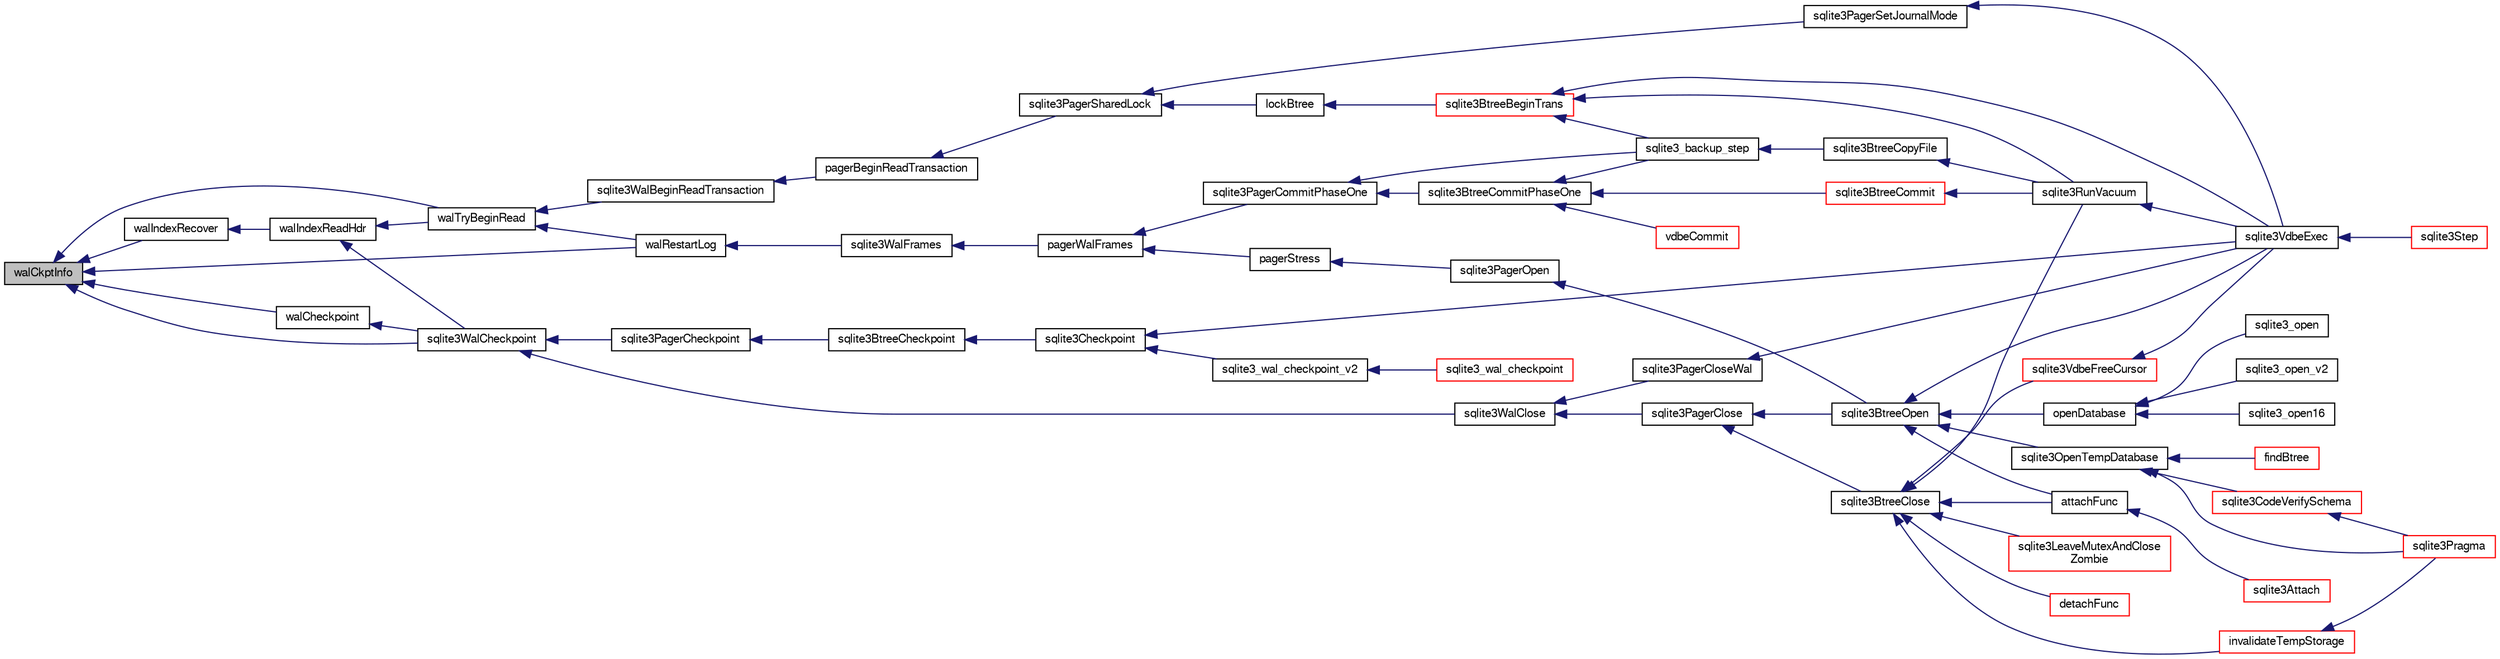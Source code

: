 digraph "walCkptInfo"
{
  edge [fontname="FreeSans",fontsize="10",labelfontname="FreeSans",labelfontsize="10"];
  node [fontname="FreeSans",fontsize="10",shape=record];
  rankdir="LR";
  Node892445 [label="walCkptInfo",height=0.2,width=0.4,color="black", fillcolor="grey75", style="filled", fontcolor="black"];
  Node892445 -> Node892446 [dir="back",color="midnightblue",fontsize="10",style="solid",fontname="FreeSans"];
  Node892446 [label="walIndexRecover",height=0.2,width=0.4,color="black", fillcolor="white", style="filled",URL="$sqlite3_8c.html#ab4ee99f3710323acbeb6c495dd18d205"];
  Node892446 -> Node892447 [dir="back",color="midnightblue",fontsize="10",style="solid",fontname="FreeSans"];
  Node892447 [label="walIndexReadHdr",height=0.2,width=0.4,color="black", fillcolor="white", style="filled",URL="$sqlite3_8c.html#a66529e9c71a2bef92c4eb34bdd3a72a2"];
  Node892447 -> Node892448 [dir="back",color="midnightblue",fontsize="10",style="solid",fontname="FreeSans"];
  Node892448 [label="walTryBeginRead",height=0.2,width=0.4,color="black", fillcolor="white", style="filled",URL="$sqlite3_8c.html#a7145b08b2ade973da4b1f5882e2fa21f"];
  Node892448 -> Node892449 [dir="back",color="midnightblue",fontsize="10",style="solid",fontname="FreeSans"];
  Node892449 [label="sqlite3WalBeginReadTransaction",height=0.2,width=0.4,color="black", fillcolor="white", style="filled",URL="$sqlite3_8c.html#a4a23329d9a3206642b307e6d22635f95"];
  Node892449 -> Node892450 [dir="back",color="midnightblue",fontsize="10",style="solid",fontname="FreeSans"];
  Node892450 [label="pagerBeginReadTransaction",height=0.2,width=0.4,color="black", fillcolor="white", style="filled",URL="$sqlite3_8c.html#a4a484b6c404f96050418d965e3cc17a1"];
  Node892450 -> Node892451 [dir="back",color="midnightblue",fontsize="10",style="solid",fontname="FreeSans"];
  Node892451 [label="sqlite3PagerSharedLock",height=0.2,width=0.4,color="black", fillcolor="white", style="filled",URL="$sqlite3_8c.html#a58c197b629fb6eaacf96c7add57c70df"];
  Node892451 -> Node892452 [dir="back",color="midnightblue",fontsize="10",style="solid",fontname="FreeSans"];
  Node892452 [label="sqlite3PagerSetJournalMode",height=0.2,width=0.4,color="black", fillcolor="white", style="filled",URL="$sqlite3_8c.html#afb929a0a4553cda84de16180ddbd09f7"];
  Node892452 -> Node892453 [dir="back",color="midnightblue",fontsize="10",style="solid",fontname="FreeSans"];
  Node892453 [label="sqlite3VdbeExec",height=0.2,width=0.4,color="black", fillcolor="white", style="filled",URL="$sqlite3_8c.html#a8ce40a614bdc56719c4d642b1e4dfb21"];
  Node892453 -> Node892454 [dir="back",color="midnightblue",fontsize="10",style="solid",fontname="FreeSans"];
  Node892454 [label="sqlite3Step",height=0.2,width=0.4,color="red", fillcolor="white", style="filled",URL="$sqlite3_8c.html#a3f2872e873e2758a4beedad1d5113554"];
  Node892451 -> Node892714 [dir="back",color="midnightblue",fontsize="10",style="solid",fontname="FreeSans"];
  Node892714 [label="lockBtree",height=0.2,width=0.4,color="black", fillcolor="white", style="filled",URL="$sqlite3_8c.html#a5b808194d3178be15705a420265cee9d"];
  Node892714 -> Node892715 [dir="back",color="midnightblue",fontsize="10",style="solid",fontname="FreeSans"];
  Node892715 [label="sqlite3BtreeBeginTrans",height=0.2,width=0.4,color="red", fillcolor="white", style="filled",URL="$sqlite3_8c.html#a52d6706df15c67c22aa7d0e290c16bf5"];
  Node892715 -> Node892666 [dir="back",color="midnightblue",fontsize="10",style="solid",fontname="FreeSans"];
  Node892666 [label="sqlite3_backup_step",height=0.2,width=0.4,color="black", fillcolor="white", style="filled",URL="$sqlite3_8h.html#a1699b75e98d082eebc465a9e64c35269"];
  Node892666 -> Node892667 [dir="back",color="midnightblue",fontsize="10",style="solid",fontname="FreeSans"];
  Node892667 [label="sqlite3BtreeCopyFile",height=0.2,width=0.4,color="black", fillcolor="white", style="filled",URL="$sqlite3_8c.html#a4d9e19a79f0d5c1dfcef0bd137ae83f9"];
  Node892667 -> Node892639 [dir="back",color="midnightblue",fontsize="10",style="solid",fontname="FreeSans"];
  Node892639 [label="sqlite3RunVacuum",height=0.2,width=0.4,color="black", fillcolor="white", style="filled",URL="$sqlite3_8c.html#a5e83ddc7b3e7e8e79ad5d1fc92de1d2f"];
  Node892639 -> Node892453 [dir="back",color="midnightblue",fontsize="10",style="solid",fontname="FreeSans"];
  Node892715 -> Node892453 [dir="back",color="midnightblue",fontsize="10",style="solid",fontname="FreeSans"];
  Node892715 -> Node892639 [dir="back",color="midnightblue",fontsize="10",style="solid",fontname="FreeSans"];
  Node892448 -> Node892717 [dir="back",color="midnightblue",fontsize="10",style="solid",fontname="FreeSans"];
  Node892717 [label="walRestartLog",height=0.2,width=0.4,color="black", fillcolor="white", style="filled",URL="$sqlite3_8c.html#a12a2a8718a33ce32fc99f83239a4d491"];
  Node892717 -> Node892718 [dir="back",color="midnightblue",fontsize="10",style="solid",fontname="FreeSans"];
  Node892718 [label="sqlite3WalFrames",height=0.2,width=0.4,color="black", fillcolor="white", style="filled",URL="$sqlite3_8c.html#af9606aac275558d3b96c83b2bff2d717"];
  Node892718 -> Node892719 [dir="back",color="midnightblue",fontsize="10",style="solid",fontname="FreeSans"];
  Node892719 [label="pagerWalFrames",height=0.2,width=0.4,color="black", fillcolor="white", style="filled",URL="$sqlite3_8c.html#a1675dba6bfeb50d8aa8a0509103fd004"];
  Node892719 -> Node892720 [dir="back",color="midnightblue",fontsize="10",style="solid",fontname="FreeSans"];
  Node892720 [label="pagerStress",height=0.2,width=0.4,color="black", fillcolor="white", style="filled",URL="$sqlite3_8c.html#abb21a3a371038e9e3e69af0f21a1b386"];
  Node892720 -> Node892721 [dir="back",color="midnightblue",fontsize="10",style="solid",fontname="FreeSans"];
  Node892721 [label="sqlite3PagerOpen",height=0.2,width=0.4,color="black", fillcolor="white", style="filled",URL="$sqlite3_8c.html#a5b4a74e8a1754922c482b7af19b30611"];
  Node892721 -> Node892722 [dir="back",color="midnightblue",fontsize="10",style="solid",fontname="FreeSans"];
  Node892722 [label="sqlite3BtreeOpen",height=0.2,width=0.4,color="black", fillcolor="white", style="filled",URL="$sqlite3_8c.html#a13dcb44dc34af6ce9d38de9c5aa975f9"];
  Node892722 -> Node892453 [dir="back",color="midnightblue",fontsize="10",style="solid",fontname="FreeSans"];
  Node892722 -> Node892481 [dir="back",color="midnightblue",fontsize="10",style="solid",fontname="FreeSans"];
  Node892481 [label="attachFunc",height=0.2,width=0.4,color="black", fillcolor="white", style="filled",URL="$sqlite3_8c.html#a69cb751a7da501b9a0aa37e0d7c3eaf7"];
  Node892481 -> Node892482 [dir="back",color="midnightblue",fontsize="10",style="solid",fontname="FreeSans"];
  Node892482 [label="sqlite3Attach",height=0.2,width=0.4,color="red", fillcolor="white", style="filled",URL="$sqlite3_8c.html#ae0907fe0b43cc1b4c7e6a16213e8546f"];
  Node892722 -> Node892723 [dir="back",color="midnightblue",fontsize="10",style="solid",fontname="FreeSans"];
  Node892723 [label="sqlite3OpenTempDatabase",height=0.2,width=0.4,color="black", fillcolor="white", style="filled",URL="$sqlite3_8c.html#aaf3088380b731428b72d3b5777f93755"];
  Node892723 -> Node892658 [dir="back",color="midnightblue",fontsize="10",style="solid",fontname="FreeSans"];
  Node892658 [label="findBtree",height=0.2,width=0.4,color="red", fillcolor="white", style="filled",URL="$sqlite3_8c.html#ab4ee5743b77efd7f8832bf0b9315f973"];
  Node892723 -> Node892724 [dir="back",color="midnightblue",fontsize="10",style="solid",fontname="FreeSans"];
  Node892724 [label="sqlite3CodeVerifySchema",height=0.2,width=0.4,color="red", fillcolor="white", style="filled",URL="$sqlite3_8c.html#ad9d8708d96f8416ec59ebf41c57000f9"];
  Node892724 -> Node892531 [dir="back",color="midnightblue",fontsize="10",style="solid",fontname="FreeSans"];
  Node892531 [label="sqlite3Pragma",height=0.2,width=0.4,color="red", fillcolor="white", style="filled",URL="$sqlite3_8c.html#a111391370f58f8e6a6eca51fd34d62ed"];
  Node892723 -> Node892531 [dir="back",color="midnightblue",fontsize="10",style="solid",fontname="FreeSans"];
  Node892722 -> Node892688 [dir="back",color="midnightblue",fontsize="10",style="solid",fontname="FreeSans"];
  Node892688 [label="openDatabase",height=0.2,width=0.4,color="black", fillcolor="white", style="filled",URL="$sqlite3_8c.html#a6a9c3bc3a64234e863413f41db473758"];
  Node892688 -> Node892689 [dir="back",color="midnightblue",fontsize="10",style="solid",fontname="FreeSans"];
  Node892689 [label="sqlite3_open",height=0.2,width=0.4,color="black", fillcolor="white", style="filled",URL="$sqlite3_8h.html#a97ba966ed1acc38409786258268f5f71"];
  Node892688 -> Node892690 [dir="back",color="midnightblue",fontsize="10",style="solid",fontname="FreeSans"];
  Node892690 [label="sqlite3_open_v2",height=0.2,width=0.4,color="black", fillcolor="white", style="filled",URL="$sqlite3_8h.html#a140fe275b6975dc867cea50a65a217c4"];
  Node892688 -> Node892691 [dir="back",color="midnightblue",fontsize="10",style="solid",fontname="FreeSans"];
  Node892691 [label="sqlite3_open16",height=0.2,width=0.4,color="black", fillcolor="white", style="filled",URL="$sqlite3_8h.html#adbc401bb96713f32e553db32f6f3ca33"];
  Node892719 -> Node892728 [dir="back",color="midnightblue",fontsize="10",style="solid",fontname="FreeSans"];
  Node892728 [label="sqlite3PagerCommitPhaseOne",height=0.2,width=0.4,color="black", fillcolor="white", style="filled",URL="$sqlite3_8c.html#a2baf986bff9120486e9acc5951494ea7"];
  Node892728 -> Node892729 [dir="back",color="midnightblue",fontsize="10",style="solid",fontname="FreeSans"];
  Node892729 [label="sqlite3BtreeCommitPhaseOne",height=0.2,width=0.4,color="black", fillcolor="white", style="filled",URL="$sqlite3_8c.html#ae266cba101e64ad99a166f237532e262"];
  Node892729 -> Node892730 [dir="back",color="midnightblue",fontsize="10",style="solid",fontname="FreeSans"];
  Node892730 [label="sqlite3BtreeCommit",height=0.2,width=0.4,color="red", fillcolor="white", style="filled",URL="$sqlite3_8c.html#a8e56ab314556935f9f73080147d26419"];
  Node892730 -> Node892639 [dir="back",color="midnightblue",fontsize="10",style="solid",fontname="FreeSans"];
  Node892729 -> Node892666 [dir="back",color="midnightblue",fontsize="10",style="solid",fontname="FreeSans"];
  Node892729 -> Node892731 [dir="back",color="midnightblue",fontsize="10",style="solid",fontname="FreeSans"];
  Node892731 [label="vdbeCommit",height=0.2,width=0.4,color="red", fillcolor="white", style="filled",URL="$sqlite3_8c.html#a5d7f1e0625451b987728f600cfe1b92d"];
  Node892728 -> Node892666 [dir="back",color="midnightblue",fontsize="10",style="solid",fontname="FreeSans"];
  Node892447 -> Node892732 [dir="back",color="midnightblue",fontsize="10",style="solid",fontname="FreeSans"];
  Node892732 [label="sqlite3WalCheckpoint",height=0.2,width=0.4,color="black", fillcolor="white", style="filled",URL="$sqlite3_8c.html#a58bec6523fa854142169cdff1fbb8e5f"];
  Node892732 -> Node892733 [dir="back",color="midnightblue",fontsize="10",style="solid",fontname="FreeSans"];
  Node892733 [label="sqlite3PagerCheckpoint",height=0.2,width=0.4,color="black", fillcolor="white", style="filled",URL="$sqlite3_8c.html#a51b879bda409240901c1443161246045"];
  Node892733 -> Node892734 [dir="back",color="midnightblue",fontsize="10",style="solid",fontname="FreeSans"];
  Node892734 [label="sqlite3BtreeCheckpoint",height=0.2,width=0.4,color="black", fillcolor="white", style="filled",URL="$sqlite3_8c.html#a7aa6f5fb12dca5d734397768e90ae119"];
  Node892734 -> Node892735 [dir="back",color="midnightblue",fontsize="10",style="solid",fontname="FreeSans"];
  Node892735 [label="sqlite3Checkpoint",height=0.2,width=0.4,color="black", fillcolor="white", style="filled",URL="$sqlite3_8c.html#a0f0ad6a031e74ddb47bdc701d23bf3e1"];
  Node892735 -> Node892453 [dir="back",color="midnightblue",fontsize="10",style="solid",fontname="FreeSans"];
  Node892735 -> Node892736 [dir="back",color="midnightblue",fontsize="10",style="solid",fontname="FreeSans"];
  Node892736 [label="sqlite3_wal_checkpoint_v2",height=0.2,width=0.4,color="black", fillcolor="white", style="filled",URL="$sqlite3_8h.html#a074441ba2d0426a8684cc2d379e74163"];
  Node892736 -> Node892737 [dir="back",color="midnightblue",fontsize="10",style="solid",fontname="FreeSans"];
  Node892737 [label="sqlite3_wal_checkpoint",height=0.2,width=0.4,color="red", fillcolor="white", style="filled",URL="$sqlite3_8h.html#a5256a357264a12d3935888280d4b8fa0"];
  Node892732 -> Node892740 [dir="back",color="midnightblue",fontsize="10",style="solid",fontname="FreeSans"];
  Node892740 [label="sqlite3WalClose",height=0.2,width=0.4,color="black", fillcolor="white", style="filled",URL="$sqlite3_8c.html#abfd7d36ec6ea41ecb2717dd4c6b0571e"];
  Node892740 -> Node892741 [dir="back",color="midnightblue",fontsize="10",style="solid",fontname="FreeSans"];
  Node892741 [label="sqlite3PagerClose",height=0.2,width=0.4,color="black", fillcolor="white", style="filled",URL="$sqlite3_8c.html#af94b1f96b60689fd09422cce2c85f53f"];
  Node892741 -> Node892722 [dir="back",color="midnightblue",fontsize="10",style="solid",fontname="FreeSans"];
  Node892741 -> Node892742 [dir="back",color="midnightblue",fontsize="10",style="solid",fontname="FreeSans"];
  Node892742 [label="sqlite3BtreeClose",height=0.2,width=0.4,color="black", fillcolor="white", style="filled",URL="$sqlite3_8c.html#a729b65009b66a99200496b09c124df01"];
  Node892742 -> Node892743 [dir="back",color="midnightblue",fontsize="10",style="solid",fontname="FreeSans"];
  Node892743 [label="sqlite3VdbeFreeCursor",height=0.2,width=0.4,color="red", fillcolor="white", style="filled",URL="$sqlite3_8c.html#a0f9084083e1d0639708934630f33d6ef"];
  Node892743 -> Node892453 [dir="back",color="midnightblue",fontsize="10",style="solid",fontname="FreeSans"];
  Node892742 -> Node892481 [dir="back",color="midnightblue",fontsize="10",style="solid",fontname="FreeSans"];
  Node892742 -> Node892668 [dir="back",color="midnightblue",fontsize="10",style="solid",fontname="FreeSans"];
  Node892668 [label="detachFunc",height=0.2,width=0.4,color="red", fillcolor="white", style="filled",URL="$sqlite3_8c.html#a2b3dd04cb87abd088926ab0082a60b77"];
  Node892742 -> Node892669 [dir="back",color="midnightblue",fontsize="10",style="solid",fontname="FreeSans"];
  Node892669 [label="invalidateTempStorage",height=0.2,width=0.4,color="red", fillcolor="white", style="filled",URL="$sqlite3_8c.html#a759777a1eb3c3e96a5af94932b39e69a"];
  Node892669 -> Node892531 [dir="back",color="midnightblue",fontsize="10",style="solid",fontname="FreeSans"];
  Node892742 -> Node892639 [dir="back",color="midnightblue",fontsize="10",style="solid",fontname="FreeSans"];
  Node892742 -> Node892682 [dir="back",color="midnightblue",fontsize="10",style="solid",fontname="FreeSans"];
  Node892682 [label="sqlite3LeaveMutexAndClose\lZombie",height=0.2,width=0.4,color="red", fillcolor="white", style="filled",URL="$sqlite3_8c.html#afe3a37c29dcb0fe9fc15fe07a3976f59"];
  Node892740 -> Node892747 [dir="back",color="midnightblue",fontsize="10",style="solid",fontname="FreeSans"];
  Node892747 [label="sqlite3PagerCloseWal",height=0.2,width=0.4,color="black", fillcolor="white", style="filled",URL="$sqlite3_8c.html#ac62d7d3d29214a7cad25fdd88e7c7a74"];
  Node892747 -> Node892453 [dir="back",color="midnightblue",fontsize="10",style="solid",fontname="FreeSans"];
  Node892445 -> Node892748 [dir="back",color="midnightblue",fontsize="10",style="solid",fontname="FreeSans"];
  Node892748 [label="walCheckpoint",height=0.2,width=0.4,color="black", fillcolor="white", style="filled",URL="$sqlite3_8c.html#ab5245070ab67db40291c71c4991aa317"];
  Node892748 -> Node892732 [dir="back",color="midnightblue",fontsize="10",style="solid",fontname="FreeSans"];
  Node892445 -> Node892448 [dir="back",color="midnightblue",fontsize="10",style="solid",fontname="FreeSans"];
  Node892445 -> Node892717 [dir="back",color="midnightblue",fontsize="10",style="solid",fontname="FreeSans"];
  Node892445 -> Node892732 [dir="back",color="midnightblue",fontsize="10",style="solid",fontname="FreeSans"];
}

